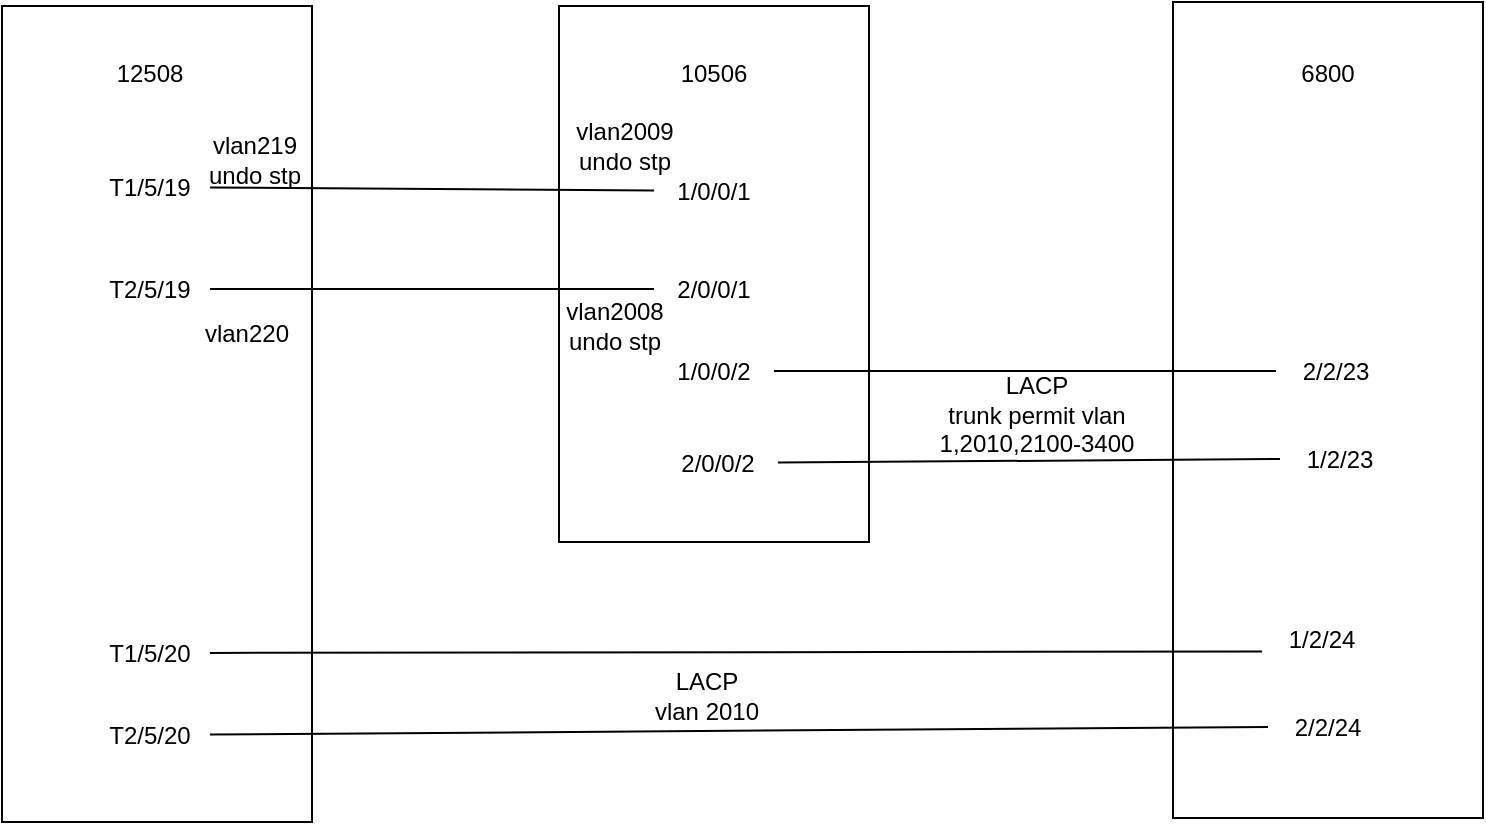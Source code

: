 <mxfile version="14.2.6" type="github"><diagram name="Page-1" id="c37626ed-c26b-45fb-9056-f9ebc6bb27b6"><mxGraphModel dx="1422" dy="791" grid="0" gridSize="10" guides="1" tooltips="1" connect="1" arrows="1" fold="1" page="1" pageScale="1" pageWidth="1100" pageHeight="850" background="#ffffff" math="0" shadow="0"><root><mxCell id="0"/><mxCell id="1" parent="0"/><mxCell id="U_mSFOnXet3BQSUtQ1zu-6" value="" style="rounded=0;whiteSpace=wrap;html=1;" vertex="1" parent="1"><mxGeometry x="692.5" y="182" width="155" height="408" as="geometry"/></mxCell><mxCell id="U_mSFOnXet3BQSUtQ1zu-5" value="" style="rounded=0;whiteSpace=wrap;html=1;" vertex="1" parent="1"><mxGeometry x="385.5" y="184" width="155" height="268" as="geometry"/></mxCell><mxCell id="U_mSFOnXet3BQSUtQ1zu-4" value="" style="rounded=0;whiteSpace=wrap;html=1;" vertex="1" parent="1"><mxGeometry x="107" y="184" width="155" height="408" as="geometry"/></mxCell><mxCell id="U_mSFOnXet3BQSUtQ1zu-1" value="12508" style="text;html=1;strokeColor=none;fillColor=none;align=center;verticalAlign=middle;whiteSpace=wrap;rounded=0;" vertex="1" parent="1"><mxGeometry x="161" y="208" width="40" height="20" as="geometry"/></mxCell><mxCell id="U_mSFOnXet3BQSUtQ1zu-2" value="10506" style="text;html=1;strokeColor=none;fillColor=none;align=center;verticalAlign=middle;whiteSpace=wrap;rounded=0;" vertex="1" parent="1"><mxGeometry x="443" y="208" width="40" height="20" as="geometry"/></mxCell><mxCell id="U_mSFOnXet3BQSUtQ1zu-3" value="6800" style="text;html=1;strokeColor=none;fillColor=none;align=center;verticalAlign=middle;whiteSpace=wrap;rounded=0;" vertex="1" parent="1"><mxGeometry x="750" y="208" width="40" height="20" as="geometry"/></mxCell><mxCell id="U_mSFOnXet3BQSUtQ1zu-17" style="edgeStyle=none;rounded=0;orthogonalLoop=1;jettySize=auto;html=1;endArrow=none;endFill=0;" edge="1" parent="1" source="U_mSFOnXet3BQSUtQ1zu-7" target="U_mSFOnXet3BQSUtQ1zu-11"><mxGeometry relative="1" as="geometry"/></mxCell><mxCell id="U_mSFOnXet3BQSUtQ1zu-7" value="T1/5/19" style="text;html=1;strokeColor=none;fillColor=none;align=center;verticalAlign=middle;whiteSpace=wrap;rounded=0;" vertex="1" parent="1"><mxGeometry x="151" y="262" width="60" height="25" as="geometry"/></mxCell><mxCell id="U_mSFOnXet3BQSUtQ1zu-18" style="edgeStyle=none;rounded=0;orthogonalLoop=1;jettySize=auto;html=1;endArrow=none;endFill=0;" edge="1" parent="1" source="U_mSFOnXet3BQSUtQ1zu-8" target="U_mSFOnXet3BQSUtQ1zu-12"><mxGeometry relative="1" as="geometry"/></mxCell><mxCell id="U_mSFOnXet3BQSUtQ1zu-8" value="T2/5/19" style="text;html=1;strokeColor=none;fillColor=none;align=center;verticalAlign=middle;whiteSpace=wrap;rounded=0;" vertex="1" parent="1"><mxGeometry x="151" y="313" width="60" height="25" as="geometry"/></mxCell><mxCell id="U_mSFOnXet3BQSUtQ1zu-24" style="edgeStyle=none;rounded=0;orthogonalLoop=1;jettySize=auto;html=1;entryX=0;entryY=0.5;entryDx=0;entryDy=0;endArrow=none;endFill=0;" edge="1" parent="1" source="U_mSFOnXet3BQSUtQ1zu-9" target="U_mSFOnXet3BQSUtQ1zu-22"><mxGeometry relative="1" as="geometry"/></mxCell><mxCell id="U_mSFOnXet3BQSUtQ1zu-9" value="T2/5/20" style="text;html=1;strokeColor=none;fillColor=none;align=center;verticalAlign=middle;whiteSpace=wrap;rounded=0;" vertex="1" parent="1"><mxGeometry x="151" y="536" width="60" height="25" as="geometry"/></mxCell><mxCell id="U_mSFOnXet3BQSUtQ1zu-23" style="edgeStyle=none;rounded=0;orthogonalLoop=1;jettySize=auto;html=1;entryX=0;entryY=0.75;entryDx=0;entryDy=0;endArrow=none;endFill=0;" edge="1" parent="1" source="U_mSFOnXet3BQSUtQ1zu-10" target="U_mSFOnXet3BQSUtQ1zu-21"><mxGeometry relative="1" as="geometry"/></mxCell><mxCell id="U_mSFOnXet3BQSUtQ1zu-10" value="T1/5/20" style="text;html=1;strokeColor=none;fillColor=none;align=center;verticalAlign=middle;whiteSpace=wrap;rounded=0;" vertex="1" parent="1"><mxGeometry x="151" y="495" width="60" height="25" as="geometry"/></mxCell><mxCell id="U_mSFOnXet3BQSUtQ1zu-11" value="1/0/0/1" style="text;html=1;strokeColor=none;fillColor=none;align=center;verticalAlign=middle;whiteSpace=wrap;rounded=0;" vertex="1" parent="1"><mxGeometry x="433" y="264" width="60" height="25" as="geometry"/></mxCell><mxCell id="U_mSFOnXet3BQSUtQ1zu-12" value="2/0/0/1" style="text;html=1;strokeColor=none;fillColor=none;align=center;verticalAlign=middle;whiteSpace=wrap;rounded=0;" vertex="1" parent="1"><mxGeometry x="433" y="313" width="60" height="25" as="geometry"/></mxCell><mxCell id="U_mSFOnXet3BQSUtQ1zu-19" style="edgeStyle=none;rounded=0;orthogonalLoop=1;jettySize=auto;html=1;entryX=0;entryY=0.5;entryDx=0;entryDy=0;endArrow=none;endFill=0;" edge="1" parent="1" source="U_mSFOnXet3BQSUtQ1zu-13" target="U_mSFOnXet3BQSUtQ1zu-15"><mxGeometry relative="1" as="geometry"/></mxCell><mxCell id="U_mSFOnXet3BQSUtQ1zu-13" value="1/0/0/2" style="text;html=1;strokeColor=none;fillColor=none;align=center;verticalAlign=middle;whiteSpace=wrap;rounded=0;" vertex="1" parent="1"><mxGeometry x="433" y="354" width="60" height="25" as="geometry"/></mxCell><mxCell id="U_mSFOnXet3BQSUtQ1zu-20" style="edgeStyle=none;rounded=0;orthogonalLoop=1;jettySize=auto;html=1;entryX=0;entryY=0.5;entryDx=0;entryDy=0;endArrow=none;endFill=0;" edge="1" parent="1" source="U_mSFOnXet3BQSUtQ1zu-14" target="U_mSFOnXet3BQSUtQ1zu-16"><mxGeometry relative="1" as="geometry"/></mxCell><mxCell id="U_mSFOnXet3BQSUtQ1zu-14" value="2/0/0/2" style="text;html=1;strokeColor=none;fillColor=none;align=center;verticalAlign=middle;whiteSpace=wrap;rounded=0;" vertex="1" parent="1"><mxGeometry x="435" y="400" width="60" height="25" as="geometry"/></mxCell><mxCell id="U_mSFOnXet3BQSUtQ1zu-15" value="2/2/23" style="text;html=1;strokeColor=none;fillColor=none;align=center;verticalAlign=middle;whiteSpace=wrap;rounded=0;" vertex="1" parent="1"><mxGeometry x="744" y="354" width="60" height="25" as="geometry"/></mxCell><mxCell id="U_mSFOnXet3BQSUtQ1zu-16" value="1/2/23" style="text;html=1;strokeColor=none;fillColor=none;align=center;verticalAlign=middle;whiteSpace=wrap;rounded=0;" vertex="1" parent="1"><mxGeometry x="746" y="398" width="60" height="25" as="geometry"/></mxCell><mxCell id="U_mSFOnXet3BQSUtQ1zu-21" value="1/2/24" style="text;html=1;strokeColor=none;fillColor=none;align=center;verticalAlign=middle;whiteSpace=wrap;rounded=0;" vertex="1" parent="1"><mxGeometry x="737" y="488" width="60" height="25" as="geometry"/></mxCell><mxCell id="U_mSFOnXet3BQSUtQ1zu-22" value="2/2/24" style="text;html=1;strokeColor=none;fillColor=none;align=center;verticalAlign=middle;whiteSpace=wrap;rounded=0;" vertex="1" parent="1"><mxGeometry x="740" y="532" width="60" height="25" as="geometry"/></mxCell><mxCell id="U_mSFOnXet3BQSUtQ1zu-25" style="edgeStyle=none;rounded=0;orthogonalLoop=1;jettySize=auto;html=1;exitX=0.5;exitY=1;exitDx=0;exitDy=0;endArrow=none;endFill=0;" edge="1" parent="1" source="U_mSFOnXet3BQSUtQ1zu-21" target="U_mSFOnXet3BQSUtQ1zu-21"><mxGeometry relative="1" as="geometry"/></mxCell><mxCell id="U_mSFOnXet3BQSUtQ1zu-26" value="vlan219 undo stp" style="text;html=1;strokeColor=none;fillColor=none;align=center;verticalAlign=middle;whiteSpace=wrap;rounded=0;" vertex="1" parent="1"><mxGeometry x="201" y="251" width="65" height="20" as="geometry"/></mxCell><mxCell id="U_mSFOnXet3BQSUtQ1zu-27" value="vlan2009 undo stp" style="text;html=1;strokeColor=none;fillColor=none;align=center;verticalAlign=middle;whiteSpace=wrap;rounded=0;" vertex="1" parent="1"><mxGeometry x="385.5" y="244" width="65" height="20" as="geometry"/></mxCell><mxCell id="U_mSFOnXet3BQSUtQ1zu-28" value="vlan220 " style="text;html=1;strokeColor=none;fillColor=none;align=center;verticalAlign=middle;whiteSpace=wrap;rounded=0;" vertex="1" parent="1"><mxGeometry x="197" y="338" width="65" height="20" as="geometry"/></mxCell><mxCell id="U_mSFOnXet3BQSUtQ1zu-29" value="vlan2008 undo stp" style="text;html=1;strokeColor=none;fillColor=none;align=center;verticalAlign=middle;whiteSpace=wrap;rounded=0;" vertex="1" parent="1"><mxGeometry x="381" y="334" width="65" height="20" as="geometry"/></mxCell><mxCell id="U_mSFOnXet3BQSUtQ1zu-30" value="&lt;div&gt;&lt;br&gt;&lt;/div&gt;&lt;div&gt;LACP&lt;/div&gt;&lt;div&gt;trunk permit vlan 1,2010,2100-3400&lt;/div&gt;" style="text;html=1;strokeColor=none;fillColor=none;align=center;verticalAlign=middle;whiteSpace=wrap;rounded=0;" vertex="1" parent="1"><mxGeometry x="564" y="354" width="121" height="54" as="geometry"/></mxCell><mxCell id="U_mSFOnXet3BQSUtQ1zu-31" value="&lt;div&gt;&lt;br&gt;&lt;/div&gt;&lt;div&gt;LACP&lt;/div&gt;&lt;div&gt;vlan 2010&lt;/div&gt;" style="text;html=1;strokeColor=none;fillColor=none;align=center;verticalAlign=middle;whiteSpace=wrap;rounded=0;" vertex="1" parent="1"><mxGeometry x="399" y="495" width="121" height="54" as="geometry"/></mxCell></root></mxGraphModel></diagram></mxfile>